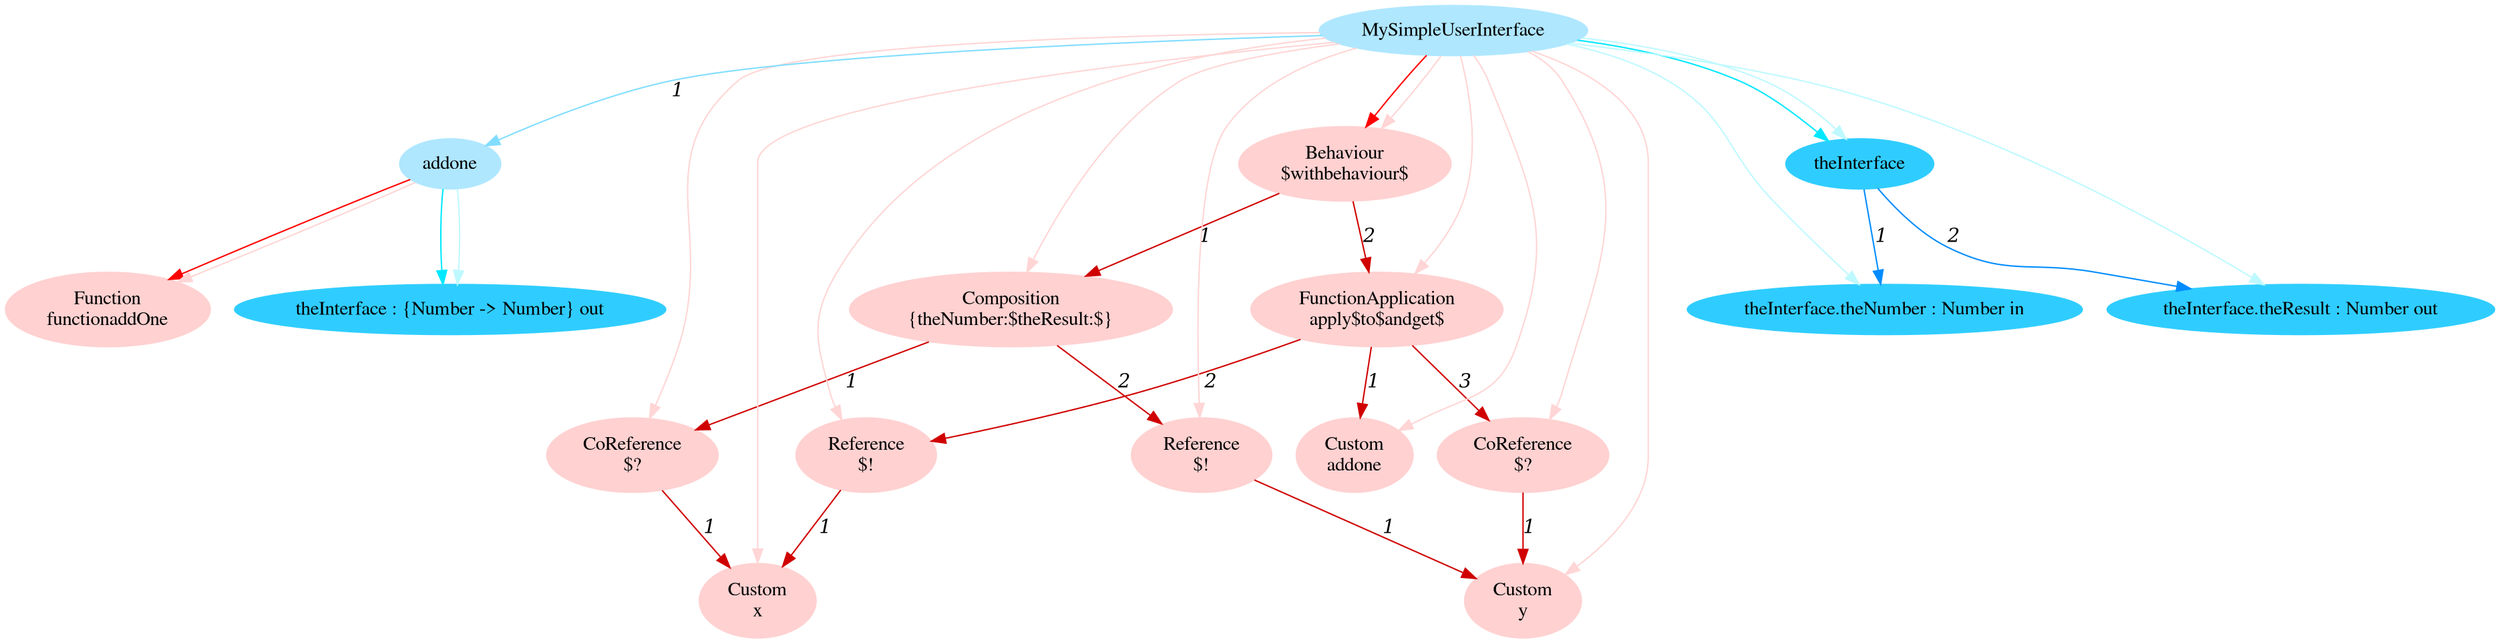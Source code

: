 digraph g{node_5491 [shape="ellipse", style="filled", color="#ffd1d1", fontname="Times", label="Function
functionaddOne" ]
node_5494 [shape="ellipse", style="filled", color="#ffd1d1", fontname="Times", label="Custom
x" ]
node_5498 [shape="ellipse", style="filled", color="#ffd1d1", fontname="Times", label="CoReference
$?" ]
node_5502 [shape="ellipse", style="filled", color="#ffd1d1", fontname="Times", label="Custom
y" ]
node_5506 [shape="ellipse", style="filled", color="#ffd1d1", fontname="Times", label="Reference
$!" ]
node_5510 [shape="ellipse", style="filled", color="#ffd1d1", fontname="Times", label="Composition
{theNumber:$theResult:$}" ]
node_5515 [shape="ellipse", style="filled", color="#ffd1d1", fontname="Times", label="Custom
addone" ]
node_5518 [shape="ellipse", style="filled", color="#ffd1d1", fontname="Times", label="Reference
$!" ]
node_5522 [shape="ellipse", style="filled", color="#ffd1d1", fontname="Times", label="CoReference
$?" ]
node_5526 [shape="ellipse", style="filled", color="#ffd1d1", fontname="Times", label="FunctionApplication
apply$to$andget$" ]
node_5532 [shape="ellipse", style="filled", color="#ffd1d1", fontname="Times", label="Behaviour
$withbehaviour$" ]
node_5437 [shape="ellipse", style="filled", color="#afe7ff", fontname="Times", label="MySimpleUserInterface" ]
node_5438 [shape="ellipse", style="filled", color="#afe7ff", fontname="Times", label="addone" ]
node_5439 [shape="ellipse", style="filled", color="#2fcdff", fontname="Times", label="theInterface : {Number -> Number} out" ]
node_5446 [shape="ellipse", style="filled", color="#2fcdff", fontname="Times", label="theInterface" ]
node_5447 [shape="ellipse", style="filled", color="#2fcdff", fontname="Times", label="theInterface.theNumber : Number in" ]
node_5449 [shape="ellipse", style="filled", color="#2fcdff", fontname="Times", label="theInterface.theResult : Number out" ]
node_5498 -> node_5494 [dir=forward, arrowHead=normal, fontname="Times-Italic", arrowsize=1, color="#d00000", label="1",  headlabel="", taillabel="" ]
node_5506 -> node_5502 [dir=forward, arrowHead=normal, fontname="Times-Italic", arrowsize=1, color="#d00000", label="1",  headlabel="", taillabel="" ]
node_5510 -> node_5498 [dir=forward, arrowHead=normal, fontname="Times-Italic", arrowsize=1, color="#d00000", label="1",  headlabel="", taillabel="" ]
node_5510 -> node_5506 [dir=forward, arrowHead=normal, fontname="Times-Italic", arrowsize=1, color="#d00000", label="2",  headlabel="", taillabel="" ]
node_5518 -> node_5494 [dir=forward, arrowHead=normal, fontname="Times-Italic", arrowsize=1, color="#d00000", label="1",  headlabel="", taillabel="" ]
node_5522 -> node_5502 [dir=forward, arrowHead=normal, fontname="Times-Italic", arrowsize=1, color="#d00000", label="1",  headlabel="", taillabel="" ]
node_5526 -> node_5515 [dir=forward, arrowHead=normal, fontname="Times-Italic", arrowsize=1, color="#d00000", label="1",  headlabel="", taillabel="" ]
node_5526 -> node_5518 [dir=forward, arrowHead=normal, fontname="Times-Italic", arrowsize=1, color="#d00000", label="2",  headlabel="", taillabel="" ]
node_5526 -> node_5522 [dir=forward, arrowHead=normal, fontname="Times-Italic", arrowsize=1, color="#d00000", label="3",  headlabel="", taillabel="" ]
node_5532 -> node_5510 [dir=forward, arrowHead=normal, fontname="Times-Italic", arrowsize=1, color="#d00000", label="1",  headlabel="", taillabel="" ]
node_5532 -> node_5526 [dir=forward, arrowHead=normal, fontname="Times-Italic", arrowsize=1, color="#d00000", label="2",  headlabel="", taillabel="" ]
node_5438 -> node_5491 [dir=forward, arrowHead=normal, fontname="Times-Italic", arrowsize=1, color="#ff0000", label="",  headlabel="", taillabel="" ]
node_5437 -> node_5532 [dir=forward, arrowHead=normal, fontname="Times-Italic", arrowsize=1, color="#ff0000", label="",  headlabel="", taillabel="" ]
node_5438 -> node_5491 [dir=forward, arrowHead=normal, fontname="Times-Italic", arrowsize=1, color="#ffd5d5", label="",  headlabel="", taillabel="" ]
node_5437 -> node_5494 [dir=forward, arrowHead=normal, fontname="Times-Italic", arrowsize=1, color="#ffd5d5", label="",  headlabel="", taillabel="" ]
node_5437 -> node_5498 [dir=forward, arrowHead=normal, fontname="Times-Italic", arrowsize=1, color="#ffd5d5", label="",  headlabel="", taillabel="" ]
node_5437 -> node_5502 [dir=forward, arrowHead=normal, fontname="Times-Italic", arrowsize=1, color="#ffd5d5", label="",  headlabel="", taillabel="" ]
node_5437 -> node_5506 [dir=forward, arrowHead=normal, fontname="Times-Italic", arrowsize=1, color="#ffd5d5", label="",  headlabel="", taillabel="" ]
node_5437 -> node_5510 [dir=forward, arrowHead=normal, fontname="Times-Italic", arrowsize=1, color="#ffd5d5", label="",  headlabel="", taillabel="" ]
node_5437 -> node_5515 [dir=forward, arrowHead=normal, fontname="Times-Italic", arrowsize=1, color="#ffd5d5", label="",  headlabel="", taillabel="" ]
node_5437 -> node_5518 [dir=forward, arrowHead=normal, fontname="Times-Italic", arrowsize=1, color="#ffd5d5", label="",  headlabel="", taillabel="" ]
node_5437 -> node_5522 [dir=forward, arrowHead=normal, fontname="Times-Italic", arrowsize=1, color="#ffd5d5", label="",  headlabel="", taillabel="" ]
node_5437 -> node_5526 [dir=forward, arrowHead=normal, fontname="Times-Italic", arrowsize=1, color="#ffd5d5", label="",  headlabel="", taillabel="" ]
node_5437 -> node_5532 [dir=forward, arrowHead=normal, fontname="Times-Italic", arrowsize=1, color="#ffd5d5", label="",  headlabel="", taillabel="" ]
node_5438 -> node_5439 [dir=forward, arrowHead=normal, fontname="Times-Italic", arrowsize=1, color="#00e8ff", label="",  headlabel="", taillabel="" ]
node_5437 -> node_5446 [dir=forward, arrowHead=normal, fontname="Times-Italic", arrowsize=1, color="#00e8ff", label="",  headlabel="", taillabel="" ]
node_5438 -> node_5439 [dir=forward, arrowHead=normal, fontname="Times-Italic", arrowsize=1, color="#bef9ff", label="",  headlabel="", taillabel="" ]
node_5437 -> node_5447 [dir=forward, arrowHead=normal, fontname="Times-Italic", arrowsize=1, color="#bef9ff", label="",  headlabel="", taillabel="" ]
node_5437 -> node_5449 [dir=forward, arrowHead=normal, fontname="Times-Italic", arrowsize=1, color="#bef9ff", label="",  headlabel="", taillabel="" ]
node_5437 -> node_5446 [dir=forward, arrowHead=normal, fontname="Times-Italic", arrowsize=1, color="#bef9ff", label="",  headlabel="", taillabel="" ]
node_5446 -> node_5447 [dir=forward, arrowHead=normal, fontname="Times-Italic", arrowsize=1, color="#008cff", label="1",  headlabel="", taillabel="" ]
node_5446 -> node_5449 [dir=forward, arrowHead=normal, fontname="Times-Italic", arrowsize=1, color="#008cff", label="2",  headlabel="", taillabel="" ]
node_5437 -> node_5438 [dir=forward, arrowHead=normal, fontname="Times-Italic", arrowsize=1, color="#81ddff", label="1",  headlabel="", taillabel="" ]
}
